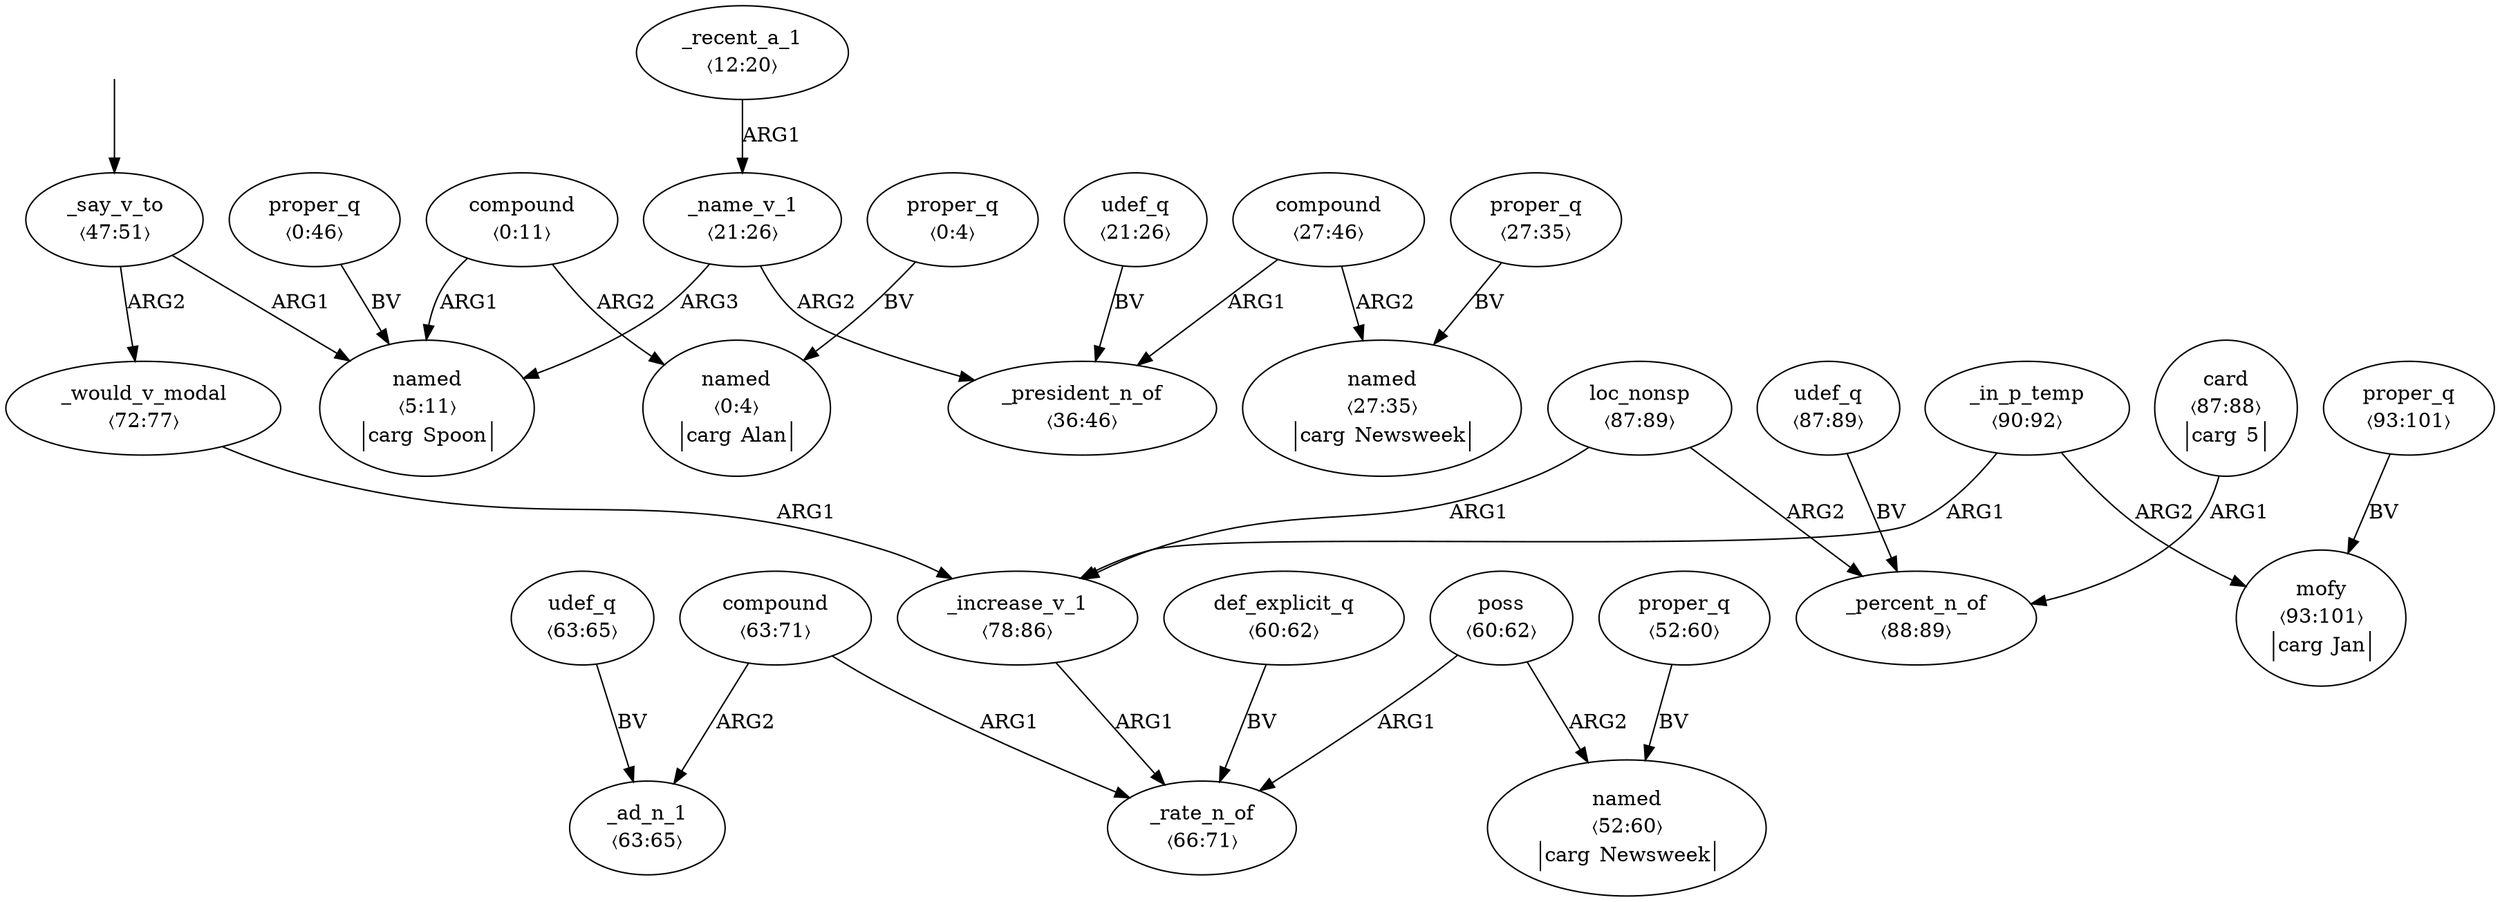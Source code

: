digraph "20012004" {
  top [ style=invis ];
  top -> 12;
  0 [ label=<<table align="center" border="0" cellspacing="0"><tr><td colspan="2">proper_q</td></tr><tr><td colspan="2">〈0:46〉</td></tr></table>> ];
  1 [ label=<<table align="center" border="0" cellspacing="0"><tr><td colspan="2">compound</td></tr><tr><td colspan="2">〈0:11〉</td></tr></table>> ];
  2 [ label=<<table align="center" border="0" cellspacing="0"><tr><td colspan="2">proper_q</td></tr><tr><td colspan="2">〈0:4〉</td></tr></table>> ];
  3 [ label=<<table align="center" border="0" cellspacing="0"><tr><td colspan="2">named</td></tr><tr><td colspan="2">〈0:4〉</td></tr><tr><td sides="l" border="1" align="left">carg</td><td sides="r" border="1" align="left">Alan</td></tr></table>> ];
  4 [ label=<<table align="center" border="0" cellspacing="0"><tr><td colspan="2">named</td></tr><tr><td colspan="2">〈5:11〉</td></tr><tr><td sides="l" border="1" align="left">carg</td><td sides="r" border="1" align="left">Spoon</td></tr></table>> ];
  5 [ label=<<table align="center" border="0" cellspacing="0"><tr><td colspan="2">_recent_a_1</td></tr><tr><td colspan="2">〈12:20〉</td></tr></table>> ];
  6 [ label=<<table align="center" border="0" cellspacing="0"><tr><td colspan="2">_name_v_1</td></tr><tr><td colspan="2">〈21:26〉</td></tr></table>> ];
  7 [ label=<<table align="center" border="0" cellspacing="0"><tr><td colspan="2">udef_q</td></tr><tr><td colspan="2">〈21:26〉</td></tr></table>> ];
  8 [ label=<<table align="center" border="0" cellspacing="0"><tr><td colspan="2">compound</td></tr><tr><td colspan="2">〈27:46〉</td></tr></table>> ];
  9 [ label=<<table align="center" border="0" cellspacing="0"><tr><td colspan="2">proper_q</td></tr><tr><td colspan="2">〈27:35〉</td></tr></table>> ];
  10 [ label=<<table align="center" border="0" cellspacing="0"><tr><td colspan="2">named</td></tr><tr><td colspan="2">〈27:35〉</td></tr><tr><td sides="l" border="1" align="left">carg</td><td sides="r" border="1" align="left">Newsweek</td></tr></table>> ];
  11 [ label=<<table align="center" border="0" cellspacing="0"><tr><td colspan="2">_president_n_of</td></tr><tr><td colspan="2">〈36:46〉</td></tr></table>> ];
  12 [ label=<<table align="center" border="0" cellspacing="0"><tr><td colspan="2">_say_v_to</td></tr><tr><td colspan="2">〈47:51〉</td></tr></table>> ];
  13 [ label=<<table align="center" border="0" cellspacing="0"><tr><td colspan="2">proper_q</td></tr><tr><td colspan="2">〈52:60〉</td></tr></table>> ];
  14 [ label=<<table align="center" border="0" cellspacing="0"><tr><td colspan="2">named</td></tr><tr><td colspan="2">〈52:60〉</td></tr><tr><td sides="l" border="1" align="left">carg</td><td sides="r" border="1" align="left">Newsweek</td></tr></table>> ];
  15 [ label=<<table align="center" border="0" cellspacing="0"><tr><td colspan="2">def_explicit_q</td></tr><tr><td colspan="2">〈60:62〉</td></tr></table>> ];
  16 [ label=<<table align="center" border="0" cellspacing="0"><tr><td colspan="2">poss</td></tr><tr><td colspan="2">〈60:62〉</td></tr></table>> ];
  17 [ label=<<table align="center" border="0" cellspacing="0"><tr><td colspan="2">compound</td></tr><tr><td colspan="2">〈63:71〉</td></tr></table>> ];
  18 [ label=<<table align="center" border="0" cellspacing="0"><tr><td colspan="2">udef_q</td></tr><tr><td colspan="2">〈63:65〉</td></tr></table>> ];
  19 [ label=<<table align="center" border="0" cellspacing="0"><tr><td colspan="2">_ad_n_1</td></tr><tr><td colspan="2">〈63:65〉</td></tr></table>> ];
  20 [ label=<<table align="center" border="0" cellspacing="0"><tr><td colspan="2">_rate_n_of</td></tr><tr><td colspan="2">〈66:71〉</td></tr></table>> ];
  21 [ label=<<table align="center" border="0" cellspacing="0"><tr><td colspan="2">_would_v_modal</td></tr><tr><td colspan="2">〈72:77〉</td></tr></table>> ];
  22 [ label=<<table align="center" border="0" cellspacing="0"><tr><td colspan="2">_increase_v_1</td></tr><tr><td colspan="2">〈78:86〉</td></tr></table>> ];
  23 [ label=<<table align="center" border="0" cellspacing="0"><tr><td colspan="2">loc_nonsp</td></tr><tr><td colspan="2">〈87:89〉</td></tr></table>> ];
  24 [ label=<<table align="center" border="0" cellspacing="0"><tr><td colspan="2">udef_q</td></tr><tr><td colspan="2">〈87:89〉</td></tr></table>> ];
  25 [ label=<<table align="center" border="0" cellspacing="0"><tr><td colspan="2">card</td></tr><tr><td colspan="2">〈87:88〉</td></tr><tr><td sides="l" border="1" align="left">carg</td><td sides="r" border="1" align="left">5</td></tr></table>> ];
  26 [ label=<<table align="center" border="0" cellspacing="0"><tr><td colspan="2">_percent_n_of</td></tr><tr><td colspan="2">〈88:89〉</td></tr></table>> ];
  27 [ label=<<table align="center" border="0" cellspacing="0"><tr><td colspan="2">_in_p_temp</td></tr><tr><td colspan="2">〈90:92〉</td></tr></table>> ];
  28 [ label=<<table align="center" border="0" cellspacing="0"><tr><td colspan="2">proper_q</td></tr><tr><td colspan="2">〈93:101〉</td></tr></table>> ];
  29 [ label=<<table align="center" border="0" cellspacing="0"><tr><td colspan="2">mofy</td></tr><tr><td colspan="2">〈93:101〉</td></tr><tr><td sides="l" border="1" align="left">carg</td><td sides="r" border="1" align="left">Jan</td></tr></table>> ];
  21 -> 22 [ label="ARG1" ];
  0 -> 4 [ label="BV" ];
  1 -> 3 [ label="ARG2" ];
  13 -> 14 [ label="BV" ];
  22 -> 20 [ label="ARG1" ];
  17 -> 20 [ label="ARG1" ];
  16 -> 14 [ label="ARG2" ];
  5 -> 6 [ label="ARG1" ];
  24 -> 26 [ label="BV" ];
  8 -> 10 [ label="ARG2" ];
  17 -> 19 [ label="ARG2" ];
  2 -> 3 [ label="BV" ];
  27 -> 22 [ label="ARG1" ];
  9 -> 10 [ label="BV" ];
  1 -> 4 [ label="ARG1" ];
  23 -> 26 [ label="ARG2" ];
  16 -> 20 [ label="ARG1" ];
  7 -> 11 [ label="BV" ];
  12 -> 4 [ label="ARG1" ];
  15 -> 20 [ label="BV" ];
  18 -> 19 [ label="BV" ];
  23 -> 22 [ label="ARG1" ];
  27 -> 29 [ label="ARG2" ];
  25 -> 26 [ label="ARG1" ];
  12 -> 21 [ label="ARG2" ];
  28 -> 29 [ label="BV" ];
  6 -> 11 [ label="ARG2" ];
  6 -> 4 [ label="ARG3" ];
  8 -> 11 [ label="ARG1" ];
}

